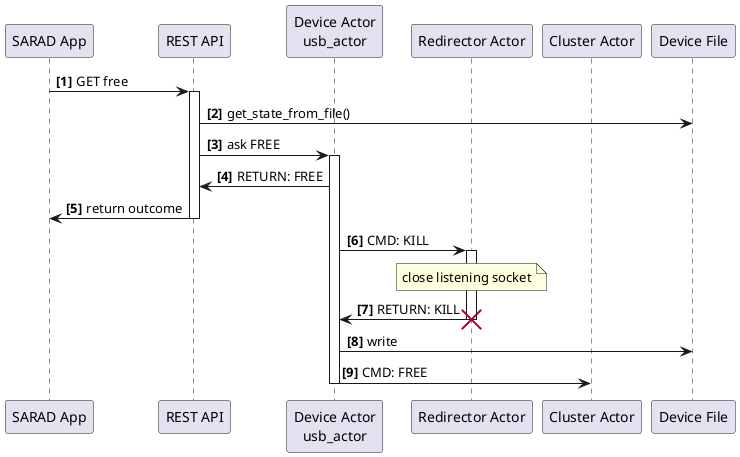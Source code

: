@startuml
autonumber "<b>[0]"
participant "SARAD App" as app
participant "REST API" as api
participant "Device Actor\nusb_actor" as device_actor
participant "Redirector Actor" as redirector
participant "Cluster Actor" as cluster
participant "Device File" as file

app -> api: GET free
activate api
api -> file: get_state_from_file()
api -> device_actor: ask FREE
activate device_actor
device_actor -> api: RETURN: FREE
api -> app: return outcome
deactivate api
device_actor -> redirector: CMD: KILL
activate redirector
note over redirector: close listening socket
redirector -> device_actor: RETURN: KILL
destroy redirector
device_actor -> file: write
device_actor -> cluster: CMD: FREE
deactivate device_actor
@enduml
